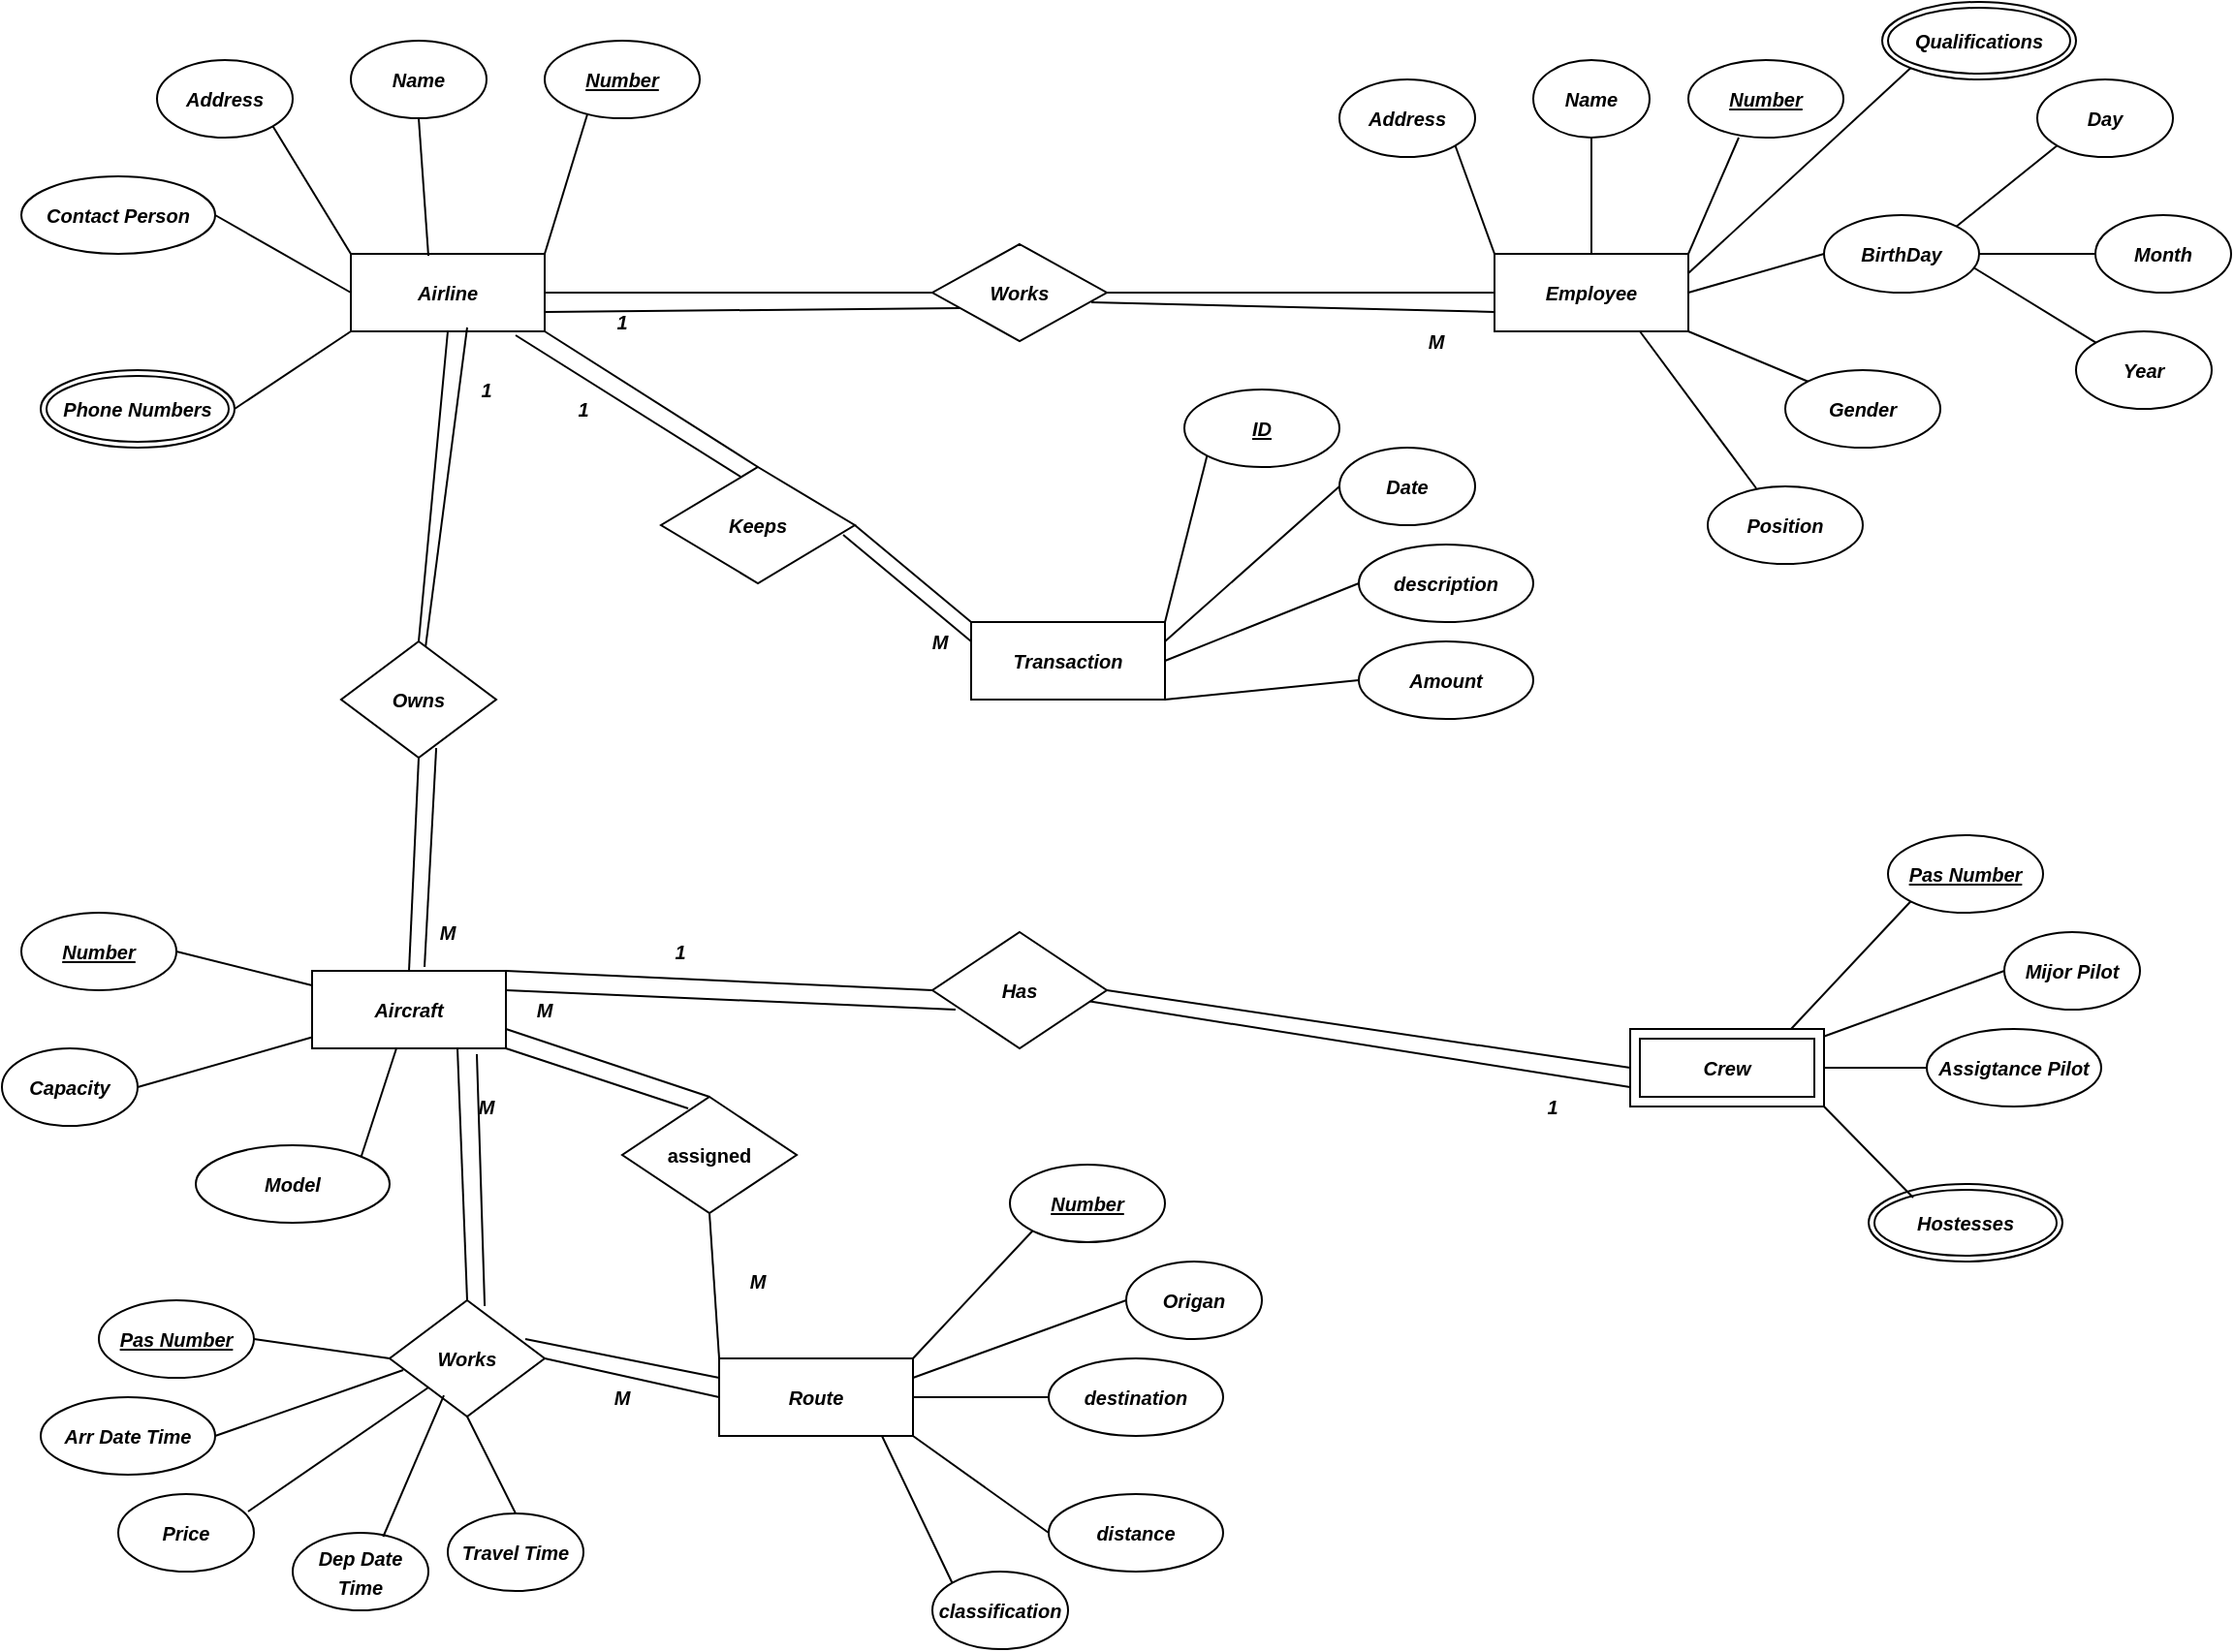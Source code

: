 <mxfile version="26.1.0">
  <diagram name="Page-1" id="3wjwon72aKvuTqPhMJ_2">
    <mxGraphModel dx="1707" dy="1603" grid="1" gridSize="10" guides="1" tooltips="1" connect="1" arrows="1" fold="1" page="1" pageScale="1" pageWidth="827" pageHeight="1169" math="0" shadow="0">
      <root>
        <mxCell id="0" />
        <mxCell id="1" parent="0" />
        <mxCell id="zXKOy_gRAemTQJg8xbW7-1" value="&lt;b&gt;&lt;i&gt;&lt;font style=&quot;font-size: 10px;&quot;&gt;Airline&lt;/font&gt;&lt;/i&gt;&lt;/b&gt;" style="whiteSpace=wrap;html=1;align=center;" vertex="1" parent="1">
          <mxGeometry x="120" y="120" width="100" height="40" as="geometry" />
        </mxCell>
        <mxCell id="zXKOy_gRAemTQJg8xbW7-2" value="&lt;b&gt;&lt;i&gt;&lt;font style=&quot;font-size: 10px;&quot;&gt;Number&lt;/font&gt;&lt;/i&gt;&lt;/b&gt;" style="ellipse;whiteSpace=wrap;html=1;align=center;fontStyle=4;" vertex="1" parent="1">
          <mxGeometry x="220" y="10" width="80" height="40" as="geometry" />
        </mxCell>
        <mxCell id="zXKOy_gRAemTQJg8xbW7-3" value="&lt;b&gt;&lt;i&gt;&lt;font style=&quot;font-size: 10px;&quot;&gt;Name&lt;/font&gt;&lt;/i&gt;&lt;/b&gt;" style="ellipse;whiteSpace=wrap;html=1;align=center;" vertex="1" parent="1">
          <mxGeometry x="120" y="10" width="70" height="40" as="geometry" />
        </mxCell>
        <mxCell id="zXKOy_gRAemTQJg8xbW7-4" value="&lt;b&gt;&lt;i&gt;&lt;font style=&quot;font-size: 10px;&quot;&gt;Address&lt;/font&gt;&lt;/i&gt;&lt;/b&gt;" style="ellipse;whiteSpace=wrap;html=1;align=center;" vertex="1" parent="1">
          <mxGeometry x="20" y="20" width="70" height="40" as="geometry" />
        </mxCell>
        <mxCell id="zXKOy_gRAemTQJg8xbW7-5" value="&lt;b&gt;&lt;i&gt;&lt;font style=&quot;font-size: 10px;&quot;&gt;Contact Person&lt;/font&gt;&lt;/i&gt;&lt;/b&gt;" style="ellipse;whiteSpace=wrap;html=1;align=center;" vertex="1" parent="1">
          <mxGeometry x="-50" y="80" width="100" height="40" as="geometry" />
        </mxCell>
        <mxCell id="zXKOy_gRAemTQJg8xbW7-6" value="&lt;b&gt;&lt;i&gt;&lt;font style=&quot;font-size: 10px;&quot;&gt;Phone Numbers&lt;/font&gt;&lt;/i&gt;&lt;/b&gt;" style="ellipse;shape=doubleEllipse;margin=3;whiteSpace=wrap;html=1;align=center;" vertex="1" parent="1">
          <mxGeometry x="-40" y="180" width="100" height="40" as="geometry" />
        </mxCell>
        <mxCell id="zXKOy_gRAemTQJg8xbW7-7" value="" style="endArrow=none;html=1;rounded=0;exitX=1;exitY=0.5;exitDx=0;exitDy=0;entryX=0;entryY=1;entryDx=0;entryDy=0;" edge="1" parent="1" source="zXKOy_gRAemTQJg8xbW7-6" target="zXKOy_gRAemTQJg8xbW7-1">
          <mxGeometry relative="1" as="geometry">
            <mxPoint x="200" y="200" as="sourcePoint" />
            <mxPoint x="360" y="200" as="targetPoint" />
          </mxGeometry>
        </mxCell>
        <mxCell id="zXKOy_gRAemTQJg8xbW7-8" value="" style="endArrow=none;html=1;rounded=0;exitX=1;exitY=0.5;exitDx=0;exitDy=0;entryX=0;entryY=0.5;entryDx=0;entryDy=0;" edge="1" parent="1" source="zXKOy_gRAemTQJg8xbW7-5" target="zXKOy_gRAemTQJg8xbW7-1">
          <mxGeometry relative="1" as="geometry">
            <mxPoint x="200" y="200" as="sourcePoint" />
            <mxPoint x="360" y="200" as="targetPoint" />
          </mxGeometry>
        </mxCell>
        <mxCell id="zXKOy_gRAemTQJg8xbW7-9" value="" style="endArrow=none;html=1;rounded=0;exitX=1;exitY=1;exitDx=0;exitDy=0;entryX=0;entryY=0;entryDx=0;entryDy=0;" edge="1" parent="1" source="zXKOy_gRAemTQJg8xbW7-4" target="zXKOy_gRAemTQJg8xbW7-1">
          <mxGeometry relative="1" as="geometry">
            <mxPoint x="200" y="200" as="sourcePoint" />
            <mxPoint x="360" y="200" as="targetPoint" />
          </mxGeometry>
        </mxCell>
        <mxCell id="zXKOy_gRAemTQJg8xbW7-10" value="" style="endArrow=none;html=1;rounded=0;exitX=0.5;exitY=1;exitDx=0;exitDy=0;entryX=0.4;entryY=0.025;entryDx=0;entryDy=0;entryPerimeter=0;" edge="1" parent="1" source="zXKOy_gRAemTQJg8xbW7-3" target="zXKOy_gRAemTQJg8xbW7-1">
          <mxGeometry relative="1" as="geometry">
            <mxPoint x="200" y="200" as="sourcePoint" />
            <mxPoint x="360" y="200" as="targetPoint" />
          </mxGeometry>
        </mxCell>
        <mxCell id="zXKOy_gRAemTQJg8xbW7-11" value="" style="endArrow=none;html=1;rounded=0;exitX=0.275;exitY=0.95;exitDx=0;exitDy=0;exitPerimeter=0;entryX=1;entryY=0;entryDx=0;entryDy=0;" edge="1" parent="1" source="zXKOy_gRAemTQJg8xbW7-2" target="zXKOy_gRAemTQJg8xbW7-1">
          <mxGeometry relative="1" as="geometry">
            <mxPoint x="200" y="200" as="sourcePoint" />
            <mxPoint x="360" y="200" as="targetPoint" />
          </mxGeometry>
        </mxCell>
        <mxCell id="zXKOy_gRAemTQJg8xbW7-12" value="&lt;b&gt;&lt;i&gt;&lt;font style=&quot;font-size: 10px;&quot;&gt;Employee&lt;/font&gt;&lt;/i&gt;&lt;/b&gt;" style="whiteSpace=wrap;html=1;align=center;" vertex="1" parent="1">
          <mxGeometry x="710" y="120" width="100" height="40" as="geometry" />
        </mxCell>
        <mxCell id="zXKOy_gRAemTQJg8xbW7-13" value="&lt;b&gt;&lt;i&gt;&lt;font style=&quot;font-size: 10px;&quot;&gt;Number&lt;/font&gt;&lt;/i&gt;&lt;/b&gt;" style="ellipse;whiteSpace=wrap;html=1;align=center;fontStyle=4;" vertex="1" parent="1">
          <mxGeometry x="810" y="20" width="80" height="40" as="geometry" />
        </mxCell>
        <mxCell id="zXKOy_gRAemTQJg8xbW7-14" value="" style="endArrow=none;html=1;rounded=0;entryX=0.325;entryY=1;entryDx=0;entryDy=0;entryPerimeter=0;exitX=1;exitY=0;exitDx=0;exitDy=0;" edge="1" parent="1" source="zXKOy_gRAemTQJg8xbW7-12" target="zXKOy_gRAemTQJg8xbW7-13">
          <mxGeometry relative="1" as="geometry">
            <mxPoint x="400" y="190" as="sourcePoint" />
            <mxPoint x="560" y="190" as="targetPoint" />
          </mxGeometry>
        </mxCell>
        <mxCell id="zXKOy_gRAemTQJg8xbW7-15" value="&lt;b&gt;&lt;i&gt;&lt;font style=&quot;font-size: 10px;&quot;&gt;Name&lt;/font&gt;&lt;/i&gt;&lt;/b&gt;" style="ellipse;whiteSpace=wrap;html=1;align=center;" vertex="1" parent="1">
          <mxGeometry x="730" y="20" width="60" height="40" as="geometry" />
        </mxCell>
        <mxCell id="zXKOy_gRAemTQJg8xbW7-16" value="" style="endArrow=none;html=1;rounded=0;entryX=0.5;entryY=1;entryDx=0;entryDy=0;" edge="1" parent="1" source="zXKOy_gRAemTQJg8xbW7-12" target="zXKOy_gRAemTQJg8xbW7-15">
          <mxGeometry relative="1" as="geometry">
            <mxPoint x="400" y="190" as="sourcePoint" />
            <mxPoint x="560" y="190" as="targetPoint" />
          </mxGeometry>
        </mxCell>
        <mxCell id="zXKOy_gRAemTQJg8xbW7-17" value="&lt;b&gt;&lt;i&gt;&lt;font style=&quot;font-size: 10px;&quot;&gt;Address&lt;/font&gt;&lt;/i&gt;&lt;/b&gt;" style="ellipse;whiteSpace=wrap;html=1;align=center;" vertex="1" parent="1">
          <mxGeometry x="630" y="30" width="70" height="40" as="geometry" />
        </mxCell>
        <mxCell id="zXKOy_gRAemTQJg8xbW7-18" value="" style="endArrow=none;html=1;rounded=0;entryX=1;entryY=1;entryDx=0;entryDy=0;exitX=0;exitY=0;exitDx=0;exitDy=0;" edge="1" parent="1" source="zXKOy_gRAemTQJg8xbW7-12" target="zXKOy_gRAemTQJg8xbW7-17">
          <mxGeometry relative="1" as="geometry">
            <mxPoint x="400" y="190" as="sourcePoint" />
            <mxPoint x="560" y="190" as="targetPoint" />
          </mxGeometry>
        </mxCell>
        <mxCell id="zXKOy_gRAemTQJg8xbW7-19" value="&lt;b&gt;&lt;i&gt;&lt;font style=&quot;font-size: 10px;&quot;&gt;BirthDay&lt;/font&gt;&lt;/i&gt;&lt;/b&gt;" style="ellipse;whiteSpace=wrap;html=1;align=center;" vertex="1" parent="1">
          <mxGeometry x="880" y="100" width="80" height="40" as="geometry" />
        </mxCell>
        <mxCell id="zXKOy_gRAemTQJg8xbW7-20" value="" style="endArrow=none;html=1;rounded=0;entryX=0;entryY=0.5;entryDx=0;entryDy=0;exitX=1;exitY=0.5;exitDx=0;exitDy=0;" edge="1" parent="1" source="zXKOy_gRAemTQJg8xbW7-12" target="zXKOy_gRAemTQJg8xbW7-19">
          <mxGeometry relative="1" as="geometry">
            <mxPoint x="490" y="200" as="sourcePoint" />
            <mxPoint x="650" y="200" as="targetPoint" />
          </mxGeometry>
        </mxCell>
        <mxCell id="zXKOy_gRAemTQJg8xbW7-21" value="&lt;b&gt;&lt;i&gt;&lt;font style=&quot;font-size: 10px;&quot;&gt;Day&lt;/font&gt;&lt;/i&gt;&lt;/b&gt;" style="ellipse;whiteSpace=wrap;html=1;align=center;" vertex="1" parent="1">
          <mxGeometry x="990" y="30" width="70" height="40" as="geometry" />
        </mxCell>
        <mxCell id="zXKOy_gRAemTQJg8xbW7-22" value="&lt;b&gt;&lt;i&gt;&lt;font style=&quot;font-size: 10px;&quot;&gt;Month&lt;/font&gt;&lt;/i&gt;&lt;/b&gt;" style="ellipse;whiteSpace=wrap;html=1;align=center;" vertex="1" parent="1">
          <mxGeometry x="1020" y="100" width="70" height="40" as="geometry" />
        </mxCell>
        <mxCell id="zXKOy_gRAemTQJg8xbW7-23" value="&lt;b&gt;&lt;i&gt;&lt;font style=&quot;font-size: 10px;&quot;&gt;Year&lt;/font&gt;&lt;/i&gt;&lt;/b&gt;" style="ellipse;whiteSpace=wrap;html=1;align=center;" vertex="1" parent="1">
          <mxGeometry x="1010" y="160" width="70" height="40" as="geometry" />
        </mxCell>
        <mxCell id="zXKOy_gRAemTQJg8xbW7-24" value="" style="endArrow=none;html=1;rounded=0;entryX=0;entryY=1;entryDx=0;entryDy=0;exitX=1;exitY=0;exitDx=0;exitDy=0;" edge="1" parent="1" source="zXKOy_gRAemTQJg8xbW7-19" target="zXKOy_gRAemTQJg8xbW7-21">
          <mxGeometry relative="1" as="geometry">
            <mxPoint x="740" y="200" as="sourcePoint" />
            <mxPoint x="900" y="200" as="targetPoint" />
          </mxGeometry>
        </mxCell>
        <mxCell id="zXKOy_gRAemTQJg8xbW7-25" value="" style="endArrow=none;html=1;rounded=0;entryX=0;entryY=0.5;entryDx=0;entryDy=0;exitX=1;exitY=0.5;exitDx=0;exitDy=0;" edge="1" parent="1" source="zXKOy_gRAemTQJg8xbW7-19" target="zXKOy_gRAemTQJg8xbW7-22">
          <mxGeometry relative="1" as="geometry">
            <mxPoint x="740" y="200" as="sourcePoint" />
            <mxPoint x="900" y="200" as="targetPoint" />
          </mxGeometry>
        </mxCell>
        <mxCell id="zXKOy_gRAemTQJg8xbW7-26" value="" style="endArrow=none;html=1;rounded=0;entryX=0;entryY=0;entryDx=0;entryDy=0;exitX=0.963;exitY=0.675;exitDx=0;exitDy=0;exitPerimeter=0;" edge="1" parent="1" source="zXKOy_gRAemTQJg8xbW7-19" target="zXKOy_gRAemTQJg8xbW7-23">
          <mxGeometry relative="1" as="geometry">
            <mxPoint x="740" y="200" as="sourcePoint" />
            <mxPoint x="900" y="200" as="targetPoint" />
          </mxGeometry>
        </mxCell>
        <mxCell id="zXKOy_gRAemTQJg8xbW7-27" value="&lt;b&gt;&lt;i&gt;&lt;font style=&quot;font-size: 10px;&quot;&gt;Gender&lt;/font&gt;&lt;/i&gt;&lt;/b&gt;" style="ellipse;whiteSpace=wrap;html=1;align=center;" vertex="1" parent="1">
          <mxGeometry x="860" y="180" width="80" height="40" as="geometry" />
        </mxCell>
        <mxCell id="zXKOy_gRAemTQJg8xbW7-28" value="" style="endArrow=none;html=1;rounded=0;exitX=1;exitY=1;exitDx=0;exitDy=0;entryX=0;entryY=0;entryDx=0;entryDy=0;" edge="1" parent="1" source="zXKOy_gRAemTQJg8xbW7-12" target="zXKOy_gRAemTQJg8xbW7-27">
          <mxGeometry relative="1" as="geometry">
            <mxPoint x="740" y="200" as="sourcePoint" />
            <mxPoint x="900" y="200" as="targetPoint" />
          </mxGeometry>
        </mxCell>
        <mxCell id="zXKOy_gRAemTQJg8xbW7-29" value="&lt;b&gt;&lt;i&gt;&lt;font style=&quot;font-size: 10px;&quot;&gt;Position&lt;/font&gt;&lt;/i&gt;&lt;/b&gt;" style="ellipse;whiteSpace=wrap;html=1;align=center;" vertex="1" parent="1">
          <mxGeometry x="820" y="240" width="80" height="40" as="geometry" />
        </mxCell>
        <mxCell id="zXKOy_gRAemTQJg8xbW7-30" value="" style="endArrow=none;html=1;rounded=0;exitX=0.75;exitY=1;exitDx=0;exitDy=0;entryX=0.313;entryY=0.025;entryDx=0;entryDy=0;entryPerimeter=0;" edge="1" parent="1" source="zXKOy_gRAemTQJg8xbW7-12" target="zXKOy_gRAemTQJg8xbW7-29">
          <mxGeometry relative="1" as="geometry">
            <mxPoint x="740" y="210" as="sourcePoint" />
            <mxPoint x="900" y="210" as="targetPoint" />
          </mxGeometry>
        </mxCell>
        <mxCell id="zXKOy_gRAemTQJg8xbW7-31" value="&lt;b&gt;&lt;i&gt;&lt;font style=&quot;font-size: 10px;&quot;&gt;Qualifications&lt;/font&gt;&lt;/i&gt;&lt;/b&gt;" style="ellipse;shape=doubleEllipse;margin=3;whiteSpace=wrap;html=1;align=center;" vertex="1" parent="1">
          <mxGeometry x="910" y="-10" width="100" height="40" as="geometry" />
        </mxCell>
        <mxCell id="zXKOy_gRAemTQJg8xbW7-32" value="" style="endArrow=none;html=1;rounded=0;exitX=1;exitY=0.25;exitDx=0;exitDy=0;entryX=0;entryY=1;entryDx=0;entryDy=0;" edge="1" parent="1" source="zXKOy_gRAemTQJg8xbW7-12" target="zXKOy_gRAemTQJg8xbW7-31">
          <mxGeometry relative="1" as="geometry">
            <mxPoint x="740" y="210" as="sourcePoint" />
            <mxPoint x="900" y="210" as="targetPoint" />
          </mxGeometry>
        </mxCell>
        <mxCell id="zXKOy_gRAemTQJg8xbW7-33" value="&lt;b&gt;&lt;i&gt;&lt;font style=&quot;font-size: 10px;&quot;&gt;Aircraft&lt;/font&gt;&lt;/i&gt;&lt;/b&gt;" style="whiteSpace=wrap;html=1;align=center;" vertex="1" parent="1">
          <mxGeometry x="100" y="490" width="100" height="40" as="geometry" />
        </mxCell>
        <mxCell id="zXKOy_gRAemTQJg8xbW7-34" value="&lt;b&gt;&lt;i&gt;&lt;font style=&quot;font-size: 10px;&quot;&gt;Number&lt;/font&gt;&lt;/i&gt;&lt;/b&gt;" style="ellipse;whiteSpace=wrap;html=1;align=center;fontStyle=4;" vertex="1" parent="1">
          <mxGeometry x="-50" y="460" width="80" height="40" as="geometry" />
        </mxCell>
        <mxCell id="zXKOy_gRAemTQJg8xbW7-35" value="&lt;b&gt;&lt;i&gt;&lt;font style=&quot;font-size: 10px;&quot;&gt;Capacity&lt;/font&gt;&lt;/i&gt;&lt;/b&gt;" style="ellipse;whiteSpace=wrap;html=1;align=center;" vertex="1" parent="1">
          <mxGeometry x="-60" y="530" width="70" height="40" as="geometry" />
        </mxCell>
        <mxCell id="zXKOy_gRAemTQJg8xbW7-36" value="" style="endArrow=none;html=1;rounded=0;exitX=1;exitY=0.5;exitDx=0;exitDy=0;" edge="1" parent="1" source="zXKOy_gRAemTQJg8xbW7-34" target="zXKOy_gRAemTQJg8xbW7-33">
          <mxGeometry relative="1" as="geometry">
            <mxPoint x="180" y="530" as="sourcePoint" />
            <mxPoint x="340" y="530" as="targetPoint" />
          </mxGeometry>
        </mxCell>
        <mxCell id="zXKOy_gRAemTQJg8xbW7-37" value="" style="endArrow=none;html=1;rounded=0;exitX=1;exitY=0.5;exitDx=0;exitDy=0;" edge="1" parent="1" source="zXKOy_gRAemTQJg8xbW7-35" target="zXKOy_gRAemTQJg8xbW7-33">
          <mxGeometry relative="1" as="geometry">
            <mxPoint x="180" y="390" as="sourcePoint" />
            <mxPoint x="340" y="390" as="targetPoint" />
          </mxGeometry>
        </mxCell>
        <mxCell id="zXKOy_gRAemTQJg8xbW7-38" value="&lt;b&gt;&lt;i&gt;&lt;font style=&quot;font-size: 10px;&quot;&gt;Model&lt;/font&gt;&lt;/i&gt;&lt;/b&gt;" style="ellipse;whiteSpace=wrap;html=1;align=center;" vertex="1" parent="1">
          <mxGeometry x="40" y="580" width="100" height="40" as="geometry" />
        </mxCell>
        <mxCell id="zXKOy_gRAemTQJg8xbW7-39" value="" style="endArrow=none;html=1;rounded=0;exitX=1;exitY=0;exitDx=0;exitDy=0;" edge="1" parent="1" source="zXKOy_gRAemTQJg8xbW7-38" target="zXKOy_gRAemTQJg8xbW7-33">
          <mxGeometry relative="1" as="geometry">
            <mxPoint x="220" y="410" as="sourcePoint" />
            <mxPoint x="380" y="410" as="targetPoint" />
          </mxGeometry>
        </mxCell>
        <mxCell id="zXKOy_gRAemTQJg8xbW7-41" value="&lt;b&gt;&lt;i&gt;&lt;font style=&quot;font-size: 10px;&quot;&gt;Transaction&lt;/font&gt;&lt;/i&gt;&lt;/b&gt;" style="whiteSpace=wrap;html=1;align=center;" vertex="1" parent="1">
          <mxGeometry x="440" y="310" width="100" height="40" as="geometry" />
        </mxCell>
        <mxCell id="zXKOy_gRAemTQJg8xbW7-44" value="&lt;b&gt;&lt;i&gt;&lt;font style=&quot;font-size: 10px;&quot;&gt;ID&lt;/font&gt;&lt;/i&gt;&lt;/b&gt;" style="ellipse;whiteSpace=wrap;html=1;align=center;fontStyle=4;" vertex="1" parent="1">
          <mxGeometry x="550" y="190" width="80" height="40" as="geometry" />
        </mxCell>
        <mxCell id="zXKOy_gRAemTQJg8xbW7-46" value="&lt;span style=&quot;font-size: 10px;&quot;&gt;&lt;b&gt;&lt;i&gt;description&lt;/i&gt;&lt;/b&gt;&lt;/span&gt;" style="ellipse;whiteSpace=wrap;html=1;align=center;" vertex="1" parent="1">
          <mxGeometry x="640" y="270" width="90" height="40" as="geometry" />
        </mxCell>
        <mxCell id="zXKOy_gRAemTQJg8xbW7-48" value="&lt;b&gt;&lt;i&gt;&lt;font style=&quot;font-size: 10px;&quot;&gt;Amount&lt;/font&gt;&lt;/i&gt;&lt;/b&gt;" style="ellipse;whiteSpace=wrap;html=1;align=center;" vertex="1" parent="1">
          <mxGeometry x="640" y="320" width="90" height="40" as="geometry" />
        </mxCell>
        <mxCell id="zXKOy_gRAemTQJg8xbW7-49" value="&lt;b&gt;&lt;i&gt;&lt;font style=&quot;font-size: 10px;&quot;&gt;Date&lt;/font&gt;&lt;/i&gt;&lt;/b&gt;" style="ellipse;whiteSpace=wrap;html=1;align=center;" vertex="1" parent="1">
          <mxGeometry x="630" y="220" width="70" height="40" as="geometry" />
        </mxCell>
        <mxCell id="zXKOy_gRAemTQJg8xbW7-50" value="" style="endArrow=none;html=1;rounded=0;entryX=0;entryY=1;entryDx=0;entryDy=0;exitX=1;exitY=0;exitDx=0;exitDy=0;" edge="1" parent="1" source="zXKOy_gRAemTQJg8xbW7-41" target="zXKOy_gRAemTQJg8xbW7-44">
          <mxGeometry relative="1" as="geometry">
            <mxPoint x="320" y="250" as="sourcePoint" />
            <mxPoint x="480" y="250" as="targetPoint" />
          </mxGeometry>
        </mxCell>
        <mxCell id="zXKOy_gRAemTQJg8xbW7-51" value="" style="endArrow=none;html=1;rounded=0;entryX=0;entryY=0.5;entryDx=0;entryDy=0;exitX=1;exitY=0.25;exitDx=0;exitDy=0;" edge="1" parent="1" source="zXKOy_gRAemTQJg8xbW7-41" target="zXKOy_gRAemTQJg8xbW7-49">
          <mxGeometry relative="1" as="geometry">
            <mxPoint x="320" y="250" as="sourcePoint" />
            <mxPoint x="480" y="250" as="targetPoint" />
          </mxGeometry>
        </mxCell>
        <mxCell id="zXKOy_gRAemTQJg8xbW7-52" value="" style="endArrow=none;html=1;rounded=0;entryX=0;entryY=0.5;entryDx=0;entryDy=0;exitX=1;exitY=0.5;exitDx=0;exitDy=0;" edge="1" parent="1" source="zXKOy_gRAemTQJg8xbW7-41" target="zXKOy_gRAemTQJg8xbW7-46">
          <mxGeometry relative="1" as="geometry">
            <mxPoint x="320" y="250" as="sourcePoint" />
            <mxPoint x="480" y="250" as="targetPoint" />
          </mxGeometry>
        </mxCell>
        <mxCell id="zXKOy_gRAemTQJg8xbW7-53" value="" style="endArrow=none;html=1;rounded=0;entryX=0;entryY=0.5;entryDx=0;entryDy=0;exitX=1;exitY=1;exitDx=0;exitDy=0;" edge="1" parent="1" source="zXKOy_gRAemTQJg8xbW7-41" target="zXKOy_gRAemTQJg8xbW7-48">
          <mxGeometry relative="1" as="geometry">
            <mxPoint x="320" y="250" as="sourcePoint" />
            <mxPoint x="480" y="250" as="targetPoint" />
          </mxGeometry>
        </mxCell>
        <mxCell id="zXKOy_gRAemTQJg8xbW7-56" value="&lt;b&gt;&lt;i&gt;&lt;font style=&quot;font-size: 10px;&quot;&gt;Pas Number&lt;/font&gt;&lt;/i&gt;&lt;/b&gt;" style="ellipse;whiteSpace=wrap;html=1;align=center;fontStyle=4;" vertex="1" parent="1">
          <mxGeometry x="913" y="420" width="80" height="40" as="geometry" />
        </mxCell>
        <mxCell id="zXKOy_gRAemTQJg8xbW7-58" value="&lt;b&gt;&lt;i&gt;&lt;font style=&quot;font-size: 10px;&quot;&gt;Assigtance Pilot&lt;/font&gt;&lt;/i&gt;&lt;/b&gt;" style="ellipse;whiteSpace=wrap;html=1;align=center;" vertex="1" parent="1">
          <mxGeometry x="933" y="520" width="90" height="40" as="geometry" />
        </mxCell>
        <mxCell id="zXKOy_gRAemTQJg8xbW7-60" value="&lt;b&gt;&lt;i&gt;&lt;font style=&quot;font-size: 10px;&quot;&gt;Mijor Pilot&lt;/font&gt;&lt;/i&gt;&lt;/b&gt;" style="ellipse;whiteSpace=wrap;html=1;align=center;" vertex="1" parent="1">
          <mxGeometry x="973" y="470" width="70" height="40" as="geometry" />
        </mxCell>
        <mxCell id="zXKOy_gRAemTQJg8xbW7-61" value="" style="endArrow=none;html=1;rounded=0;entryX=0;entryY=1;entryDx=0;entryDy=0;exitX=1;exitY=0;exitDx=0;exitDy=0;" edge="1" parent="1" target="zXKOy_gRAemTQJg8xbW7-56">
          <mxGeometry relative="1" as="geometry">
            <mxPoint x="863" y="520" as="sourcePoint" />
            <mxPoint x="803" y="460" as="targetPoint" />
          </mxGeometry>
        </mxCell>
        <mxCell id="zXKOy_gRAemTQJg8xbW7-62" value="" style="endArrow=none;html=1;rounded=0;entryX=0;entryY=0.5;entryDx=0;entryDy=0;exitX=1;exitY=0.25;exitDx=0;exitDy=0;" edge="1" parent="1" target="zXKOy_gRAemTQJg8xbW7-60">
          <mxGeometry relative="1" as="geometry">
            <mxPoint x="863" y="530" as="sourcePoint" />
            <mxPoint x="803" y="460" as="targetPoint" />
          </mxGeometry>
        </mxCell>
        <mxCell id="zXKOy_gRAemTQJg8xbW7-63" value="" style="endArrow=none;html=1;rounded=0;entryX=0;entryY=0.5;entryDx=0;entryDy=0;exitX=1;exitY=0.5;exitDx=0;exitDy=0;" edge="1" parent="1" target="zXKOy_gRAemTQJg8xbW7-58">
          <mxGeometry relative="1" as="geometry">
            <mxPoint x="863" y="540" as="sourcePoint" />
            <mxPoint x="803" y="460" as="targetPoint" />
          </mxGeometry>
        </mxCell>
        <mxCell id="zXKOy_gRAemTQJg8xbW7-66" value="&lt;b&gt;&lt;i&gt;&lt;font style=&quot;font-size: 10px;&quot;&gt;Crew&lt;/font&gt;&lt;/i&gt;&lt;/b&gt;" style="shape=ext;margin=3;double=1;whiteSpace=wrap;html=1;align=center;" vertex="1" parent="1">
          <mxGeometry x="780" y="520" width="100" height="40" as="geometry" />
        </mxCell>
        <mxCell id="zXKOy_gRAemTQJg8xbW7-67" value="&lt;b&gt;&lt;i&gt;&lt;font style=&quot;font-size: 10px;&quot;&gt;Hostesses&lt;/font&gt;&lt;/i&gt;&lt;/b&gt;" style="ellipse;shape=doubleEllipse;margin=3;whiteSpace=wrap;html=1;align=center;" vertex="1" parent="1">
          <mxGeometry x="903" y="600" width="100" height="40" as="geometry" />
        </mxCell>
        <mxCell id="zXKOy_gRAemTQJg8xbW7-68" value="" style="endArrow=none;html=1;rounded=0;entryX=0.23;entryY=0.175;entryDx=0;entryDy=0;entryPerimeter=0;exitX=1;exitY=1;exitDx=0;exitDy=0;" edge="1" parent="1" source="zXKOy_gRAemTQJg8xbW7-66" target="zXKOy_gRAemTQJg8xbW7-67">
          <mxGeometry relative="1" as="geometry">
            <mxPoint x="613" y="580" as="sourcePoint" />
            <mxPoint x="773" y="580" as="targetPoint" />
          </mxGeometry>
        </mxCell>
        <mxCell id="zXKOy_gRAemTQJg8xbW7-69" value="&lt;b&gt;&lt;i&gt;&lt;font style=&quot;font-size: 10px;&quot;&gt;Route&lt;/font&gt;&lt;/i&gt;&lt;/b&gt;" style="whiteSpace=wrap;html=1;align=center;" vertex="1" parent="1">
          <mxGeometry x="310" y="690" width="100" height="40" as="geometry" />
        </mxCell>
        <mxCell id="zXKOy_gRAemTQJg8xbW7-70" value="&lt;b&gt;&lt;i&gt;&lt;font style=&quot;font-size: 10px;&quot;&gt;Number&lt;/font&gt;&lt;/i&gt;&lt;/b&gt;" style="ellipse;whiteSpace=wrap;html=1;align=center;fontStyle=4;" vertex="1" parent="1">
          <mxGeometry x="460" y="590" width="80" height="40" as="geometry" />
        </mxCell>
        <mxCell id="zXKOy_gRAemTQJg8xbW7-71" value="&lt;span style=&quot;font-size: 10px;&quot;&gt;&lt;b&gt;&lt;i&gt;classification&lt;/i&gt;&lt;/b&gt;&lt;/span&gt;" style="ellipse;whiteSpace=wrap;html=1;align=center;" vertex="1" parent="1">
          <mxGeometry x="420" y="800" width="70" height="40" as="geometry" />
        </mxCell>
        <mxCell id="zXKOy_gRAemTQJg8xbW7-72" value="&lt;span style=&quot;font-size: 10px;&quot;&gt;&lt;b&gt;&lt;i&gt;destination&lt;/i&gt;&lt;/b&gt;&lt;/span&gt;" style="ellipse;whiteSpace=wrap;html=1;align=center;" vertex="1" parent="1">
          <mxGeometry x="480" y="690" width="90" height="40" as="geometry" />
        </mxCell>
        <mxCell id="zXKOy_gRAemTQJg8xbW7-73" value="&lt;span style=&quot;font-size: 10px;&quot;&gt;&lt;b&gt;&lt;i&gt;distance&lt;/i&gt;&lt;/b&gt;&lt;/span&gt;" style="ellipse;whiteSpace=wrap;html=1;align=center;" vertex="1" parent="1">
          <mxGeometry x="480" y="760" width="90" height="40" as="geometry" />
        </mxCell>
        <mxCell id="zXKOy_gRAemTQJg8xbW7-74" value="&lt;span style=&quot;font-size: 10px;&quot;&gt;&lt;b&gt;&lt;i&gt;Origan&lt;/i&gt;&lt;/b&gt;&lt;/span&gt;" style="ellipse;whiteSpace=wrap;html=1;align=center;" vertex="1" parent="1">
          <mxGeometry x="520" y="640" width="70" height="40" as="geometry" />
        </mxCell>
        <mxCell id="zXKOy_gRAemTQJg8xbW7-75" value="" style="endArrow=none;html=1;rounded=0;entryX=0;entryY=1;entryDx=0;entryDy=0;exitX=1;exitY=0;exitDx=0;exitDy=0;" edge="1" parent="1" source="zXKOy_gRAemTQJg8xbW7-69" target="zXKOy_gRAemTQJg8xbW7-70">
          <mxGeometry relative="1" as="geometry">
            <mxPoint x="190" y="630" as="sourcePoint" />
            <mxPoint x="350" y="630" as="targetPoint" />
          </mxGeometry>
        </mxCell>
        <mxCell id="zXKOy_gRAemTQJg8xbW7-76" value="" style="endArrow=none;html=1;rounded=0;entryX=0;entryY=0.5;entryDx=0;entryDy=0;exitX=1;exitY=0.25;exitDx=0;exitDy=0;" edge="1" parent="1" source="zXKOy_gRAemTQJg8xbW7-69" target="zXKOy_gRAemTQJg8xbW7-74">
          <mxGeometry relative="1" as="geometry">
            <mxPoint x="190" y="630" as="sourcePoint" />
            <mxPoint x="350" y="630" as="targetPoint" />
          </mxGeometry>
        </mxCell>
        <mxCell id="zXKOy_gRAemTQJg8xbW7-77" value="" style="endArrow=none;html=1;rounded=0;entryX=0;entryY=0.5;entryDx=0;entryDy=0;exitX=1;exitY=0.5;exitDx=0;exitDy=0;" edge="1" parent="1" source="zXKOy_gRAemTQJg8xbW7-69" target="zXKOy_gRAemTQJg8xbW7-72">
          <mxGeometry relative="1" as="geometry">
            <mxPoint x="190" y="630" as="sourcePoint" />
            <mxPoint x="350" y="630" as="targetPoint" />
          </mxGeometry>
        </mxCell>
        <mxCell id="zXKOy_gRAemTQJg8xbW7-78" value="" style="endArrow=none;html=1;rounded=0;entryX=0;entryY=0.5;entryDx=0;entryDy=0;exitX=1;exitY=1;exitDx=0;exitDy=0;" edge="1" parent="1" source="zXKOy_gRAemTQJg8xbW7-69" target="zXKOy_gRAemTQJg8xbW7-73">
          <mxGeometry relative="1" as="geometry">
            <mxPoint x="190" y="630" as="sourcePoint" />
            <mxPoint x="350" y="630" as="targetPoint" />
          </mxGeometry>
        </mxCell>
        <mxCell id="zXKOy_gRAemTQJg8xbW7-79" value="" style="endArrow=none;html=1;rounded=0;entryX=0;entryY=0;entryDx=0;entryDy=0;exitX=0.84;exitY=1;exitDx=0;exitDy=0;exitPerimeter=0;" edge="1" parent="1" source="zXKOy_gRAemTQJg8xbW7-69" target="zXKOy_gRAemTQJg8xbW7-71">
          <mxGeometry relative="1" as="geometry">
            <mxPoint x="190" y="630" as="sourcePoint" />
            <mxPoint x="350" y="630" as="targetPoint" />
          </mxGeometry>
        </mxCell>
        <mxCell id="zXKOy_gRAemTQJg8xbW7-80" value="&lt;b&gt;&lt;i&gt;&lt;font style=&quot;font-size: 10px;&quot;&gt;Works&lt;/font&gt;&lt;/i&gt;&lt;/b&gt;" style="shape=rhombus;perimeter=rhombusPerimeter;whiteSpace=wrap;html=1;align=center;" vertex="1" parent="1">
          <mxGeometry x="420" y="115" width="90" height="50" as="geometry" />
        </mxCell>
        <mxCell id="zXKOy_gRAemTQJg8xbW7-81" value="" style="endArrow=none;html=1;rounded=0;entryX=0;entryY=0.5;entryDx=0;entryDy=0;exitX=1;exitY=0.5;exitDx=0;exitDy=0;" edge="1" parent="1" source="zXKOy_gRAemTQJg8xbW7-80" target="zXKOy_gRAemTQJg8xbW7-12">
          <mxGeometry relative="1" as="geometry">
            <mxPoint x="360" y="260" as="sourcePoint" />
            <mxPoint x="520" y="260" as="targetPoint" />
          </mxGeometry>
        </mxCell>
        <mxCell id="zXKOy_gRAemTQJg8xbW7-82" value="" style="endArrow=none;html=1;rounded=0;exitX=1;exitY=0.5;exitDx=0;exitDy=0;entryX=0;entryY=0.5;entryDx=0;entryDy=0;" edge="1" parent="1" source="zXKOy_gRAemTQJg8xbW7-1" target="zXKOy_gRAemTQJg8xbW7-80">
          <mxGeometry relative="1" as="geometry">
            <mxPoint x="440" y="290" as="sourcePoint" />
            <mxPoint x="600" y="290" as="targetPoint" />
          </mxGeometry>
        </mxCell>
        <mxCell id="zXKOy_gRAemTQJg8xbW7-83" value="&lt;b&gt;&lt;i&gt;&lt;font style=&quot;font-size: 10px;&quot;&gt;1&lt;/font&gt;&lt;/i&gt;&lt;/b&gt;" style="text;strokeColor=none;align=center;fillColor=none;html=1;verticalAlign=middle;whiteSpace=wrap;rounded=0;" vertex="1" parent="1">
          <mxGeometry x="250" y="145" width="20" height="20" as="geometry" />
        </mxCell>
        <mxCell id="zXKOy_gRAemTQJg8xbW7-84" value="" style="endArrow=none;html=1;rounded=0;entryX=0;entryY=0.75;entryDx=0;entryDy=0;exitX=0.911;exitY=0.6;exitDx=0;exitDy=0;exitPerimeter=0;" edge="1" parent="1" source="zXKOy_gRAemTQJg8xbW7-80" target="zXKOy_gRAemTQJg8xbW7-12">
          <mxGeometry relative="1" as="geometry">
            <mxPoint x="440" y="290" as="sourcePoint" />
            <mxPoint x="600" y="290" as="targetPoint" />
          </mxGeometry>
        </mxCell>
        <mxCell id="zXKOy_gRAemTQJg8xbW7-85" value="&lt;b&gt;&lt;i&gt;&lt;font style=&quot;font-size: 10px;&quot;&gt;M&lt;/font&gt;&lt;/i&gt;&lt;/b&gt;" style="text;strokeColor=none;align=center;fillColor=none;html=1;verticalAlign=middle;whiteSpace=wrap;rounded=0;" vertex="1" parent="1">
          <mxGeometry x="670" y="155" width="20" height="20" as="geometry" />
        </mxCell>
        <mxCell id="zXKOy_gRAemTQJg8xbW7-86" value="" style="endArrow=none;html=1;rounded=0;exitX=1;exitY=0.75;exitDx=0;exitDy=0;entryX=0.156;entryY=0.66;entryDx=0;entryDy=0;entryPerimeter=0;" edge="1" parent="1" source="zXKOy_gRAemTQJg8xbW7-1" target="zXKOy_gRAemTQJg8xbW7-80">
          <mxGeometry relative="1" as="geometry">
            <mxPoint x="440" y="290" as="sourcePoint" />
            <mxPoint x="600" y="290" as="targetPoint" />
          </mxGeometry>
        </mxCell>
        <mxCell id="zXKOy_gRAemTQJg8xbW7-87" value="&lt;b&gt;&lt;i&gt;&lt;font style=&quot;font-size: 10px;&quot;&gt;Owns&lt;/font&gt;&lt;/i&gt;&lt;/b&gt;" style="shape=rhombus;perimeter=rhombusPerimeter;whiteSpace=wrap;html=1;align=center;" vertex="1" parent="1">
          <mxGeometry x="115" y="320" width="80" height="60" as="geometry" />
        </mxCell>
        <mxCell id="zXKOy_gRAemTQJg8xbW7-88" value="" style="endArrow=none;html=1;rounded=0;exitX=0.5;exitY=0;exitDx=0;exitDy=0;entryX=0.5;entryY=1;entryDx=0;entryDy=0;" edge="1" parent="1" source="zXKOy_gRAemTQJg8xbW7-87" target="zXKOy_gRAemTQJg8xbW7-1">
          <mxGeometry relative="1" as="geometry">
            <mxPoint x="380" y="290" as="sourcePoint" />
            <mxPoint x="540" y="290" as="targetPoint" />
          </mxGeometry>
        </mxCell>
        <mxCell id="zXKOy_gRAemTQJg8xbW7-89" value="" style="endArrow=none;html=1;rounded=0;exitX=0.5;exitY=1;exitDx=0;exitDy=0;entryX=0.5;entryY=0;entryDx=0;entryDy=0;" edge="1" parent="1" source="zXKOy_gRAemTQJg8xbW7-87" target="zXKOy_gRAemTQJg8xbW7-33">
          <mxGeometry relative="1" as="geometry">
            <mxPoint x="380" y="290" as="sourcePoint" />
            <mxPoint x="140" y="460" as="targetPoint" />
          </mxGeometry>
        </mxCell>
        <mxCell id="zXKOy_gRAemTQJg8xbW7-90" value="&lt;b&gt;&lt;i&gt;&lt;font style=&quot;font-size: 10px;&quot;&gt;M&lt;/font&gt;&lt;/i&gt;&lt;/b&gt;" style="text;strokeColor=none;align=center;fillColor=none;html=1;verticalAlign=middle;whiteSpace=wrap;rounded=0;" vertex="1" parent="1">
          <mxGeometry x="160" y="460" width="20" height="20" as="geometry" />
        </mxCell>
        <mxCell id="zXKOy_gRAemTQJg8xbW7-91" value="" style="endArrow=none;html=1;rounded=0;exitX=0.6;exitY=0.95;exitDx=0;exitDy=0;exitPerimeter=0;" edge="1" parent="1" source="zXKOy_gRAemTQJg8xbW7-1" target="zXKOy_gRAemTQJg8xbW7-87">
          <mxGeometry relative="1" as="geometry">
            <mxPoint x="340" y="280" as="sourcePoint" />
            <mxPoint x="500" y="280" as="targetPoint" />
          </mxGeometry>
        </mxCell>
        <mxCell id="zXKOy_gRAemTQJg8xbW7-92" value="&lt;b&gt;&lt;i&gt;&lt;font style=&quot;font-size: 10px;&quot;&gt;1&lt;/font&gt;&lt;/i&gt;&lt;/b&gt;" style="text;strokeColor=none;align=center;fillColor=none;html=1;verticalAlign=middle;whiteSpace=wrap;rounded=0;" vertex="1" parent="1">
          <mxGeometry x="180" y="180" width="20" height="20" as="geometry" />
        </mxCell>
        <mxCell id="zXKOy_gRAemTQJg8xbW7-93" value="" style="endArrow=none;html=1;rounded=0;exitX=0.613;exitY=0.917;exitDx=0;exitDy=0;exitPerimeter=0;entryX=0.58;entryY=-0.05;entryDx=0;entryDy=0;entryPerimeter=0;" edge="1" parent="1" source="zXKOy_gRAemTQJg8xbW7-87" target="zXKOy_gRAemTQJg8xbW7-33">
          <mxGeometry relative="1" as="geometry">
            <mxPoint x="340" y="350" as="sourcePoint" />
            <mxPoint x="500" y="350" as="targetPoint" />
          </mxGeometry>
        </mxCell>
        <mxCell id="zXKOy_gRAemTQJg8xbW7-94" value="&lt;b&gt;&lt;font style=&quot;font-size: 10px;&quot;&gt;assigned&lt;/font&gt;&lt;/b&gt;" style="shape=rhombus;perimeter=rhombusPerimeter;whiteSpace=wrap;html=1;align=center;" vertex="1" parent="1">
          <mxGeometry x="260" y="555" width="90" height="60" as="geometry" />
        </mxCell>
        <mxCell id="zXKOy_gRAemTQJg8xbW7-95" value="" style="endArrow=none;html=1;rounded=0;exitX=1;exitY=0.75;exitDx=0;exitDy=0;entryX=0.5;entryY=0;entryDx=0;entryDy=0;" edge="1" parent="1" source="zXKOy_gRAemTQJg8xbW7-33" target="zXKOy_gRAemTQJg8xbW7-94">
          <mxGeometry relative="1" as="geometry">
            <mxPoint x="360" y="510" as="sourcePoint" />
            <mxPoint x="520" y="510" as="targetPoint" />
          </mxGeometry>
        </mxCell>
        <mxCell id="zXKOy_gRAemTQJg8xbW7-96" value="" style="endArrow=none;html=1;rounded=0;exitX=0.5;exitY=1;exitDx=0;exitDy=0;entryX=0;entryY=0;entryDx=0;entryDy=0;" edge="1" parent="1" source="zXKOy_gRAemTQJg8xbW7-94" target="zXKOy_gRAemTQJg8xbW7-69">
          <mxGeometry relative="1" as="geometry">
            <mxPoint x="360" y="510" as="sourcePoint" />
            <mxPoint x="520" y="510" as="targetPoint" />
          </mxGeometry>
        </mxCell>
        <mxCell id="zXKOy_gRAemTQJg8xbW7-97" value="&lt;b&gt;&lt;i&gt;&lt;font style=&quot;font-size: 10px;&quot;&gt;M&lt;/font&gt;&lt;/i&gt;&lt;/b&gt;" style="text;strokeColor=none;align=center;fillColor=none;html=1;verticalAlign=middle;whiteSpace=wrap;rounded=0;" vertex="1" parent="1">
          <mxGeometry x="320" y="640" width="20" height="20" as="geometry" />
        </mxCell>
        <mxCell id="zXKOy_gRAemTQJg8xbW7-98" value="" style="endArrow=none;html=1;rounded=0;exitX=1;exitY=1;exitDx=0;exitDy=0;entryX=0.378;entryY=0.1;entryDx=0;entryDy=0;entryPerimeter=0;" edge="1" parent="1" source="zXKOy_gRAemTQJg8xbW7-33" target="zXKOy_gRAemTQJg8xbW7-94">
          <mxGeometry relative="1" as="geometry">
            <mxPoint x="360" y="510" as="sourcePoint" />
            <mxPoint x="520" y="510" as="targetPoint" />
          </mxGeometry>
        </mxCell>
        <mxCell id="zXKOy_gRAemTQJg8xbW7-99" value="&lt;b&gt;&lt;i&gt;&lt;font style=&quot;font-size: 10px;&quot;&gt;M&lt;/font&gt;&lt;/i&gt;&lt;/b&gt;" style="text;strokeColor=none;align=center;fillColor=none;html=1;verticalAlign=middle;whiteSpace=wrap;rounded=0;" vertex="1" parent="1">
          <mxGeometry x="210" y="500" width="20" height="20" as="geometry" />
        </mxCell>
        <mxCell id="zXKOy_gRAemTQJg8xbW7-100" value="&lt;b&gt;&lt;i&gt;&lt;font style=&quot;font-size: 10px;&quot;&gt;Works&lt;/font&gt;&lt;/i&gt;&lt;/b&gt;" style="shape=rhombus;perimeter=rhombusPerimeter;whiteSpace=wrap;html=1;align=center;" vertex="1" parent="1">
          <mxGeometry x="140" y="660" width="80" height="60" as="geometry" />
        </mxCell>
        <mxCell id="zXKOy_gRAemTQJg8xbW7-102" value="" style="endArrow=none;html=1;rounded=0;exitX=1;exitY=0.5;exitDx=0;exitDy=0;entryX=0;entryY=0.5;entryDx=0;entryDy=0;" edge="1" parent="1" source="zXKOy_gRAemTQJg8xbW7-100" target="zXKOy_gRAemTQJg8xbW7-69">
          <mxGeometry relative="1" as="geometry">
            <mxPoint x="260" y="550" as="sourcePoint" />
            <mxPoint x="420" y="550" as="targetPoint" />
          </mxGeometry>
        </mxCell>
        <mxCell id="zXKOy_gRAemTQJg8xbW7-103" value="" style="endArrow=none;html=1;rounded=0;exitX=0.75;exitY=1;exitDx=0;exitDy=0;entryX=0.5;entryY=0;entryDx=0;entryDy=0;" edge="1" parent="1" source="zXKOy_gRAemTQJg8xbW7-33" target="zXKOy_gRAemTQJg8xbW7-100">
          <mxGeometry relative="1" as="geometry">
            <mxPoint x="260" y="550" as="sourcePoint" />
            <mxPoint x="420" y="550" as="targetPoint" />
          </mxGeometry>
        </mxCell>
        <mxCell id="zXKOy_gRAemTQJg8xbW7-104" value="&lt;b&gt;&lt;i&gt;&lt;font style=&quot;font-size: 10px;&quot;&gt;M&lt;/font&gt;&lt;/i&gt;&lt;/b&gt;" style="text;strokeColor=none;align=center;fillColor=none;html=1;verticalAlign=middle;whiteSpace=wrap;rounded=0;" vertex="1" parent="1">
          <mxGeometry x="250" y="700" width="20" height="20" as="geometry" />
        </mxCell>
        <mxCell id="zXKOy_gRAemTQJg8xbW7-105" value="&lt;b&gt;&lt;i&gt;&lt;font style=&quot;font-size: 10px;&quot;&gt;M&lt;/font&gt;&lt;/i&gt;&lt;/b&gt;" style="text;strokeColor=none;align=center;fillColor=none;html=1;verticalAlign=middle;whiteSpace=wrap;rounded=0;" vertex="1" parent="1">
          <mxGeometry x="180" y="550" width="20" height="20" as="geometry" />
        </mxCell>
        <mxCell id="zXKOy_gRAemTQJg8xbW7-106" value="" style="endArrow=none;html=1;rounded=0;exitX=0.613;exitY=0.05;exitDx=0;exitDy=0;exitPerimeter=0;entryX=0.85;entryY=1.075;entryDx=0;entryDy=0;entryPerimeter=0;" edge="1" parent="1" source="zXKOy_gRAemTQJg8xbW7-100" target="zXKOy_gRAemTQJg8xbW7-33">
          <mxGeometry relative="1" as="geometry">
            <mxPoint x="260" y="550" as="sourcePoint" />
            <mxPoint x="420" y="550" as="targetPoint" />
          </mxGeometry>
        </mxCell>
        <mxCell id="zXKOy_gRAemTQJg8xbW7-107" value="" style="endArrow=none;html=1;rounded=0;exitX=0.875;exitY=0.333;exitDx=0;exitDy=0;exitPerimeter=0;entryX=0;entryY=0.25;entryDx=0;entryDy=0;" edge="1" parent="1" source="zXKOy_gRAemTQJg8xbW7-100" target="zXKOy_gRAemTQJg8xbW7-69">
          <mxGeometry relative="1" as="geometry">
            <mxPoint x="260" y="550" as="sourcePoint" />
            <mxPoint x="420" y="550" as="targetPoint" />
          </mxGeometry>
        </mxCell>
        <mxCell id="zXKOy_gRAemTQJg8xbW7-108" value="&lt;b&gt;&lt;i&gt;&lt;font style=&quot;font-size: 10px;&quot;&gt;Pas Number&lt;/font&gt;&lt;/i&gt;&lt;/b&gt;" style="ellipse;whiteSpace=wrap;html=1;align=center;fontStyle=4;" vertex="1" parent="1">
          <mxGeometry x="-10" y="660" width="80" height="40" as="geometry" />
        </mxCell>
        <mxCell id="zXKOy_gRAemTQJg8xbW7-109" value="&lt;b&gt;&lt;i&gt;&lt;font style=&quot;font-size: 10px;&quot;&gt;Price&lt;/font&gt;&lt;/i&gt;&lt;/b&gt;" style="ellipse;whiteSpace=wrap;html=1;align=center;" vertex="1" parent="1">
          <mxGeometry y="760" width="70" height="40" as="geometry" />
        </mxCell>
        <mxCell id="zXKOy_gRAemTQJg8xbW7-110" value="&lt;b&gt;&lt;i&gt;&lt;font style=&quot;font-size: 10px;&quot;&gt;Dep Date Time&lt;/font&gt;&lt;/i&gt;&lt;/b&gt;" style="ellipse;whiteSpace=wrap;html=1;align=center;" vertex="1" parent="1">
          <mxGeometry x="90" y="780" width="70" height="40" as="geometry" />
        </mxCell>
        <mxCell id="zXKOy_gRAemTQJg8xbW7-111" value="&lt;b&gt;&lt;i&gt;&lt;font style=&quot;font-size: 10px;&quot;&gt;Arr Date Time&lt;/font&gt;&lt;/i&gt;&lt;/b&gt;" style="ellipse;whiteSpace=wrap;html=1;align=center;" vertex="1" parent="1">
          <mxGeometry x="-40" y="710" width="90" height="40" as="geometry" />
        </mxCell>
        <mxCell id="zXKOy_gRAemTQJg8xbW7-112" value="&lt;b&gt;&lt;i&gt;&lt;font style=&quot;font-size: 10px;&quot;&gt;Travel Time&lt;/font&gt;&lt;/i&gt;&lt;/b&gt;" style="ellipse;whiteSpace=wrap;html=1;align=center;" vertex="1" parent="1">
          <mxGeometry x="170" y="770" width="70" height="40" as="geometry" />
        </mxCell>
        <mxCell id="zXKOy_gRAemTQJg8xbW7-113" value="" style="endArrow=none;html=1;rounded=0;entryX=0.5;entryY=0;entryDx=0;entryDy=0;exitX=0.5;exitY=1;exitDx=0;exitDy=0;" edge="1" parent="1" target="zXKOy_gRAemTQJg8xbW7-112" source="zXKOy_gRAemTQJg8xbW7-100">
          <mxGeometry relative="1" as="geometry">
            <mxPoint x="110" y="820" as="sourcePoint" />
            <mxPoint x="50" y="750" as="targetPoint" />
          </mxGeometry>
        </mxCell>
        <mxCell id="zXKOy_gRAemTQJg8xbW7-114" value="" style="endArrow=none;html=1;rounded=0;entryX=0.667;entryY=0.05;entryDx=0;entryDy=0;exitX=0.35;exitY=0.817;exitDx=0;exitDy=0;exitPerimeter=0;entryPerimeter=0;" edge="1" parent="1" target="zXKOy_gRAemTQJg8xbW7-110" source="zXKOy_gRAemTQJg8xbW7-100">
          <mxGeometry relative="1" as="geometry">
            <mxPoint x="110" y="830" as="sourcePoint" />
            <mxPoint x="50" y="750" as="targetPoint" />
          </mxGeometry>
        </mxCell>
        <mxCell id="zXKOy_gRAemTQJg8xbW7-115" value="" style="endArrow=none;html=1;rounded=0;entryX=1;entryY=0.5;entryDx=0;entryDy=0;exitX=0.088;exitY=0.6;exitDx=0;exitDy=0;exitPerimeter=0;" edge="1" parent="1" target="zXKOy_gRAemTQJg8xbW7-111" source="zXKOy_gRAemTQJg8xbW7-100">
          <mxGeometry relative="1" as="geometry">
            <mxPoint x="110" y="850" as="sourcePoint" />
            <mxPoint x="50" y="750" as="targetPoint" />
          </mxGeometry>
        </mxCell>
        <mxCell id="zXKOy_gRAemTQJg8xbW7-116" value="" style="endArrow=none;html=1;rounded=0;exitX=1;exitY=0.5;exitDx=0;exitDy=0;entryX=0;entryY=0.5;entryDx=0;entryDy=0;" edge="1" parent="1" source="zXKOy_gRAemTQJg8xbW7-108" target="zXKOy_gRAemTQJg8xbW7-100">
          <mxGeometry relative="1" as="geometry">
            <mxPoint x="240" y="740" as="sourcePoint" />
            <mxPoint x="400" y="740" as="targetPoint" />
          </mxGeometry>
        </mxCell>
        <mxCell id="zXKOy_gRAemTQJg8xbW7-117" value="" style="endArrow=none;html=1;rounded=0;exitX=0.957;exitY=0.225;exitDx=0;exitDy=0;exitPerimeter=0;entryX=0;entryY=1;entryDx=0;entryDy=0;" edge="1" parent="1" source="zXKOy_gRAemTQJg8xbW7-109" target="zXKOy_gRAemTQJg8xbW7-100">
          <mxGeometry relative="1" as="geometry">
            <mxPoint x="240" y="740" as="sourcePoint" />
            <mxPoint x="400" y="740" as="targetPoint" />
          </mxGeometry>
        </mxCell>
        <mxCell id="zXKOy_gRAemTQJg8xbW7-118" value="&lt;b&gt;&lt;i&gt;&lt;font style=&quot;font-size: 10px;&quot;&gt;Has&lt;/font&gt;&lt;/i&gt;&lt;/b&gt;" style="shape=rhombus;perimeter=rhombusPerimeter;whiteSpace=wrap;html=1;align=center;" vertex="1" parent="1">
          <mxGeometry x="420" y="470" width="90" height="60" as="geometry" />
        </mxCell>
        <mxCell id="zXKOy_gRAemTQJg8xbW7-119" value="" style="endArrow=none;html=1;rounded=0;exitX=1;exitY=0;exitDx=0;exitDy=0;entryX=0;entryY=0.5;entryDx=0;entryDy=0;" edge="1" parent="1" source="zXKOy_gRAemTQJg8xbW7-33" target="zXKOy_gRAemTQJg8xbW7-118">
          <mxGeometry relative="1" as="geometry">
            <mxPoint x="390" y="520" as="sourcePoint" />
            <mxPoint x="550" y="520" as="targetPoint" />
          </mxGeometry>
        </mxCell>
        <mxCell id="zXKOy_gRAemTQJg8xbW7-120" value="" style="endArrow=none;html=1;rounded=0;entryX=0;entryY=0.5;entryDx=0;entryDy=0;exitX=1;exitY=0.5;exitDx=0;exitDy=0;" edge="1" parent="1" source="zXKOy_gRAemTQJg8xbW7-118" target="zXKOy_gRAemTQJg8xbW7-66">
          <mxGeometry relative="1" as="geometry">
            <mxPoint x="390" y="520" as="sourcePoint" />
            <mxPoint x="550" y="520" as="targetPoint" />
          </mxGeometry>
        </mxCell>
        <mxCell id="zXKOy_gRAemTQJg8xbW7-121" value="&lt;b&gt;&lt;i&gt;&lt;font style=&quot;font-size: 10px;&quot;&gt;1&lt;/font&gt;&lt;/i&gt;&lt;/b&gt;" style="text;strokeColor=none;align=center;fillColor=none;html=1;verticalAlign=middle;whiteSpace=wrap;rounded=0;" vertex="1" parent="1">
          <mxGeometry x="730" y="550" width="20" height="20" as="geometry" />
        </mxCell>
        <mxCell id="zXKOy_gRAemTQJg8xbW7-122" value="&lt;b&gt;&lt;i&gt;&lt;font style=&quot;font-size: 10px;&quot;&gt;1&lt;/font&gt;&lt;/i&gt;&lt;/b&gt;" style="text;strokeColor=none;align=center;fillColor=none;html=1;verticalAlign=middle;whiteSpace=wrap;rounded=0;" vertex="1" parent="1">
          <mxGeometry x="280" y="470" width="20" height="20" as="geometry" />
        </mxCell>
        <mxCell id="zXKOy_gRAemTQJg8xbW7-123" value="" style="endArrow=none;html=1;rounded=0;exitX=1;exitY=0.25;exitDx=0;exitDy=0;entryX=0.133;entryY=0.667;entryDx=0;entryDy=0;entryPerimeter=0;" edge="1" parent="1" source="zXKOy_gRAemTQJg8xbW7-33" target="zXKOy_gRAemTQJg8xbW7-118">
          <mxGeometry relative="1" as="geometry">
            <mxPoint x="390" y="520" as="sourcePoint" />
            <mxPoint x="550" y="520" as="targetPoint" />
          </mxGeometry>
        </mxCell>
        <mxCell id="zXKOy_gRAemTQJg8xbW7-124" value="" style="endArrow=none;html=1;rounded=0;entryX=0;entryY=0.75;entryDx=0;entryDy=0;" edge="1" parent="1" source="zXKOy_gRAemTQJg8xbW7-118" target="zXKOy_gRAemTQJg8xbW7-66">
          <mxGeometry relative="1" as="geometry">
            <mxPoint x="390" y="520" as="sourcePoint" />
            <mxPoint x="550" y="520" as="targetPoint" />
          </mxGeometry>
        </mxCell>
        <mxCell id="zXKOy_gRAemTQJg8xbW7-125" value="&lt;b&gt;&lt;i&gt;&lt;font style=&quot;font-size: 10px;&quot;&gt;Keeps&lt;/font&gt;&lt;/i&gt;&lt;/b&gt;" style="shape=rhombus;perimeter=rhombusPerimeter;whiteSpace=wrap;html=1;align=center;" vertex="1" parent="1">
          <mxGeometry x="280" y="230" width="100" height="60" as="geometry" />
        </mxCell>
        <mxCell id="zXKOy_gRAemTQJg8xbW7-126" value="" style="endArrow=none;html=1;rounded=0;exitX=1;exitY=0.5;exitDx=0;exitDy=0;entryX=0;entryY=0;entryDx=0;entryDy=0;" edge="1" parent="1" source="zXKOy_gRAemTQJg8xbW7-125" target="zXKOy_gRAemTQJg8xbW7-41">
          <mxGeometry relative="1" as="geometry">
            <mxPoint x="390" y="330" as="sourcePoint" />
            <mxPoint x="550" y="330" as="targetPoint" />
          </mxGeometry>
        </mxCell>
        <mxCell id="zXKOy_gRAemTQJg8xbW7-128" value="" style="endArrow=none;html=1;rounded=0;exitX=1;exitY=1;exitDx=0;exitDy=0;entryX=0.5;entryY=0;entryDx=0;entryDy=0;" edge="1" parent="1" source="zXKOy_gRAemTQJg8xbW7-1" target="zXKOy_gRAemTQJg8xbW7-125">
          <mxGeometry relative="1" as="geometry">
            <mxPoint x="390" y="330" as="sourcePoint" />
            <mxPoint x="550" y="330" as="targetPoint" />
          </mxGeometry>
        </mxCell>
        <mxCell id="zXKOy_gRAemTQJg8xbW7-129" value="&lt;b&gt;&lt;i&gt;&lt;font style=&quot;font-size: 10px;&quot;&gt;M&lt;/font&gt;&lt;/i&gt;&lt;/b&gt;" style="text;strokeColor=none;align=center;fillColor=none;html=1;verticalAlign=middle;whiteSpace=wrap;rounded=0;" vertex="1" parent="1">
          <mxGeometry x="414" y="310" width="20" height="20" as="geometry" />
        </mxCell>
        <mxCell id="zXKOy_gRAemTQJg8xbW7-130" value="" style="endArrow=none;html=1;rounded=0;exitX=0.85;exitY=1.05;exitDx=0;exitDy=0;exitPerimeter=0;entryX=0.41;entryY=0.083;entryDx=0;entryDy=0;entryPerimeter=0;" edge="1" parent="1" source="zXKOy_gRAemTQJg8xbW7-1" target="zXKOy_gRAemTQJg8xbW7-125">
          <mxGeometry relative="1" as="geometry">
            <mxPoint x="390" y="330" as="sourcePoint" />
            <mxPoint x="550" y="330" as="targetPoint" />
          </mxGeometry>
        </mxCell>
        <mxCell id="zXKOy_gRAemTQJg8xbW7-131" value="&lt;b&gt;&lt;i&gt;&lt;font style=&quot;font-size: 10px;&quot;&gt;1&lt;/font&gt;&lt;/i&gt;&lt;/b&gt;" style="text;strokeColor=none;align=center;fillColor=none;html=1;verticalAlign=middle;whiteSpace=wrap;rounded=0;" vertex="1" parent="1">
          <mxGeometry x="230" y="190" width="20" height="20" as="geometry" />
        </mxCell>
        <mxCell id="zXKOy_gRAemTQJg8xbW7-132" value="" style="endArrow=none;html=1;rounded=0;exitX=1;exitY=0.5;exitDx=0;exitDy=0;entryX=0;entryY=0.25;entryDx=0;entryDy=0;" edge="1" parent="1" target="zXKOy_gRAemTQJg8xbW7-41">
          <mxGeometry relative="1" as="geometry">
            <mxPoint x="374" y="265" as="sourcePoint" />
            <mxPoint x="434" y="315" as="targetPoint" />
          </mxGeometry>
        </mxCell>
      </root>
    </mxGraphModel>
  </diagram>
</mxfile>
